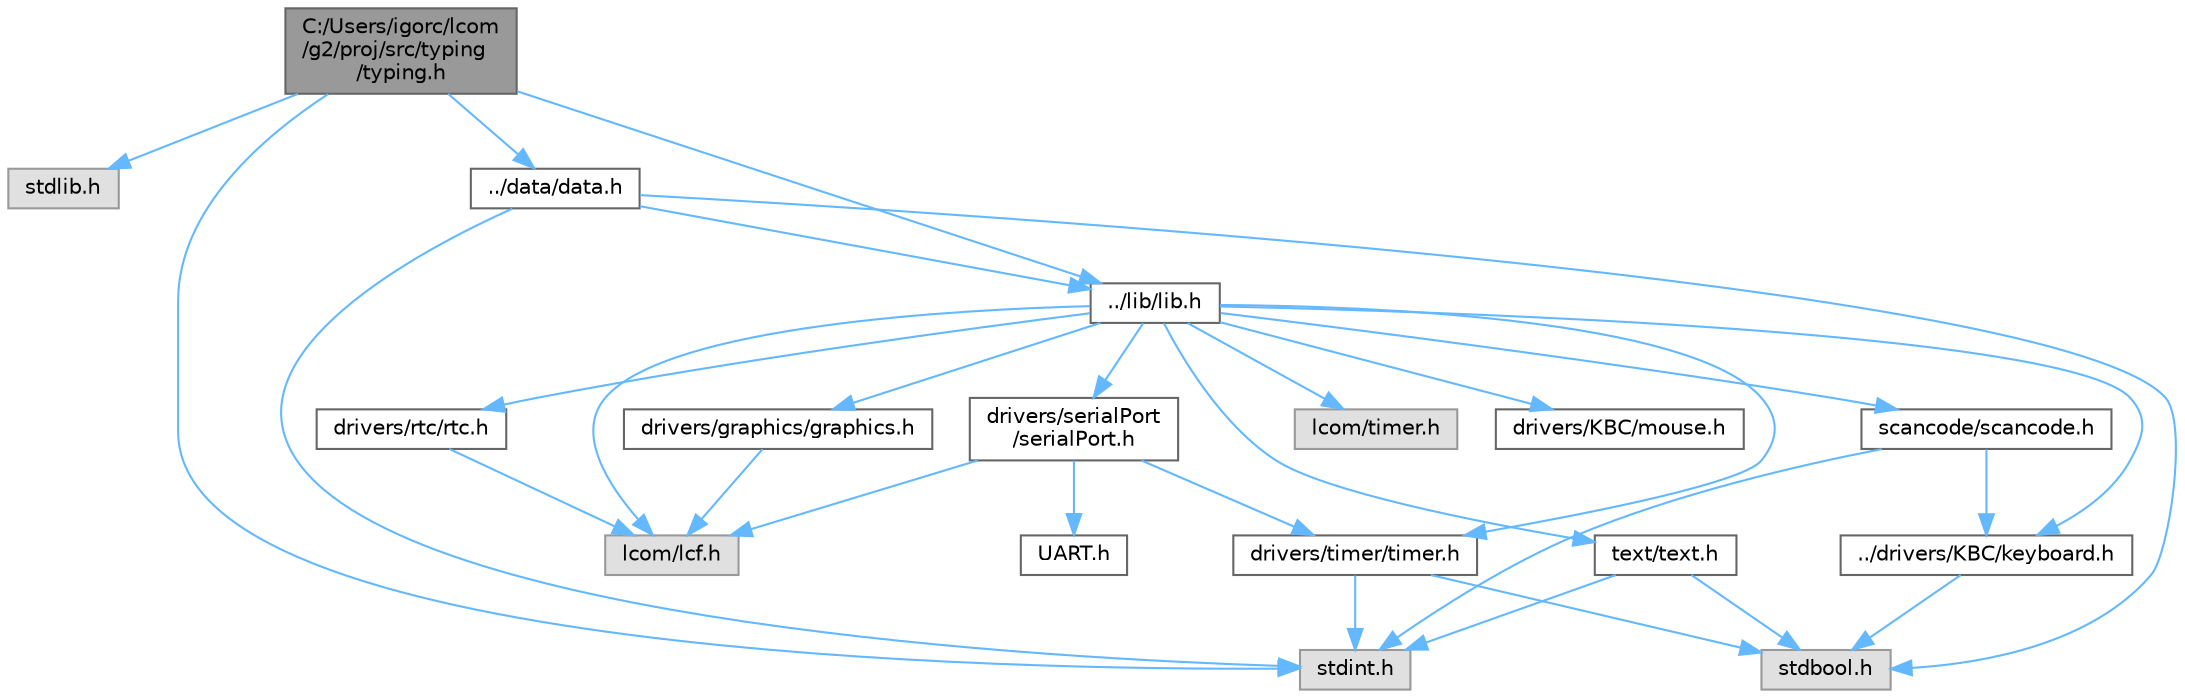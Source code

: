 digraph "C:/Users/igorc/lcom/g2/proj/src/typing/typing.h"
{
 // LATEX_PDF_SIZE
  bgcolor="transparent";
  edge [fontname=Helvetica,fontsize=10,labelfontname=Helvetica,labelfontsize=10];
  node [fontname=Helvetica,fontsize=10,shape=box,height=0.2,width=0.4];
  Node1 [id="Node000001",label="C:/Users/igorc/lcom\l/g2/proj/src/typing\l/typing.h",height=0.2,width=0.4,color="gray40", fillcolor="grey60", style="filled", fontcolor="black",tooltip=" "];
  Node1 -> Node2 [id="edge1_Node000001_Node000002",color="steelblue1",style="solid",tooltip=" "];
  Node2 [id="Node000002",label="stdlib.h",height=0.2,width=0.4,color="grey60", fillcolor="#E0E0E0", style="filled",tooltip=" "];
  Node1 -> Node3 [id="edge2_Node000001_Node000003",color="steelblue1",style="solid",tooltip=" "];
  Node3 [id="Node000003",label="stdint.h",height=0.2,width=0.4,color="grey60", fillcolor="#E0E0E0", style="filled",tooltip=" "];
  Node1 -> Node4 [id="edge3_Node000001_Node000004",color="steelblue1",style="solid",tooltip=" "];
  Node4 [id="Node000004",label="../lib/lib.h",height=0.2,width=0.4,color="grey40", fillcolor="white", style="filled",URL="$lib_8h.html",tooltip=" "];
  Node4 -> Node5 [id="edge4_Node000004_Node000005",color="steelblue1",style="solid",tooltip=" "];
  Node5 [id="Node000005",label="lcom/lcf.h",height=0.2,width=0.4,color="grey60", fillcolor="#E0E0E0", style="filled",tooltip=" "];
  Node4 -> Node6 [id="edge5_Node000004_Node000006",color="steelblue1",style="solid",tooltip=" "];
  Node6 [id="Node000006",label="text/text.h",height=0.2,width=0.4,color="grey40", fillcolor="white", style="filled",URL="$text_8h.html",tooltip=" "];
  Node6 -> Node3 [id="edge6_Node000006_Node000003",color="steelblue1",style="solid",tooltip=" "];
  Node6 -> Node7 [id="edge7_Node000006_Node000007",color="steelblue1",style="solid",tooltip=" "];
  Node7 [id="Node000007",label="stdbool.h",height=0.2,width=0.4,color="grey60", fillcolor="#E0E0E0", style="filled",tooltip=" "];
  Node4 -> Node8 [id="edge8_Node000004_Node000008",color="steelblue1",style="solid",tooltip=" "];
  Node8 [id="Node000008",label="scancode/scancode.h",height=0.2,width=0.4,color="grey40", fillcolor="white", style="filled",URL="$scancode_8h.html",tooltip=" "];
  Node8 -> Node3 [id="edge9_Node000008_Node000003",color="steelblue1",style="solid",tooltip=" "];
  Node8 -> Node9 [id="edge10_Node000008_Node000009",color="steelblue1",style="solid",tooltip=" "];
  Node9 [id="Node000009",label="../drivers/KBC/keyboard.h",height=0.2,width=0.4,color="grey40", fillcolor="white", style="filled",URL="$keyboard_8h.html",tooltip=" "];
  Node9 -> Node7 [id="edge11_Node000009_Node000007",color="steelblue1",style="solid",tooltip=" "];
  Node4 -> Node10 [id="edge12_Node000004_Node000010",color="steelblue1",style="solid",tooltip=" "];
  Node10 [id="Node000010",label="lcom/timer.h",height=0.2,width=0.4,color="grey60", fillcolor="#E0E0E0", style="filled",tooltip=" "];
  Node4 -> Node11 [id="edge13_Node000004_Node000011",color="steelblue1",style="solid",tooltip=" "];
  Node11 [id="Node000011",label="drivers/timer/timer.h",height=0.2,width=0.4,color="grey40", fillcolor="white", style="filled",URL="$timer_8h.html",tooltip=" "];
  Node11 -> Node7 [id="edge14_Node000011_Node000007",color="steelblue1",style="solid",tooltip=" "];
  Node11 -> Node3 [id="edge15_Node000011_Node000003",color="steelblue1",style="solid",tooltip=" "];
  Node4 -> Node12 [id="edge16_Node000004_Node000012",color="steelblue1",style="solid",tooltip=" "];
  Node12 [id="Node000012",label="drivers/graphics/graphics.h",height=0.2,width=0.4,color="grey40", fillcolor="white", style="filled",URL="$graphics_8h.html",tooltip=" "];
  Node12 -> Node5 [id="edge17_Node000012_Node000005",color="steelblue1",style="solid",tooltip=" "];
  Node4 -> Node9 [id="edge18_Node000004_Node000009",color="steelblue1",style="solid",tooltip=" "];
  Node4 -> Node13 [id="edge19_Node000004_Node000013",color="steelblue1",style="solid",tooltip=" "];
  Node13 [id="Node000013",label="drivers/KBC/mouse.h",height=0.2,width=0.4,color="grey40", fillcolor="white", style="filled",URL="$mouse_8h.html",tooltip=" "];
  Node4 -> Node14 [id="edge20_Node000004_Node000014",color="steelblue1",style="solid",tooltip=" "];
  Node14 [id="Node000014",label="drivers/serialPort\l/serialPort.h",height=0.2,width=0.4,color="grey40", fillcolor="white", style="filled",URL="$serialPort_8h.html",tooltip=" "];
  Node14 -> Node5 [id="edge21_Node000014_Node000005",color="steelblue1",style="solid",tooltip=" "];
  Node14 -> Node11 [id="edge22_Node000014_Node000011",color="steelblue1",style="solid",tooltip=" "];
  Node14 -> Node15 [id="edge23_Node000014_Node000015",color="steelblue1",style="solid",tooltip=" "];
  Node15 [id="Node000015",label="UART.h",height=0.2,width=0.4,color="grey40", fillcolor="white", style="filled",URL="$UART_8h.html",tooltip=" "];
  Node4 -> Node16 [id="edge24_Node000004_Node000016",color="steelblue1",style="solid",tooltip=" "];
  Node16 [id="Node000016",label="drivers/rtc/rtc.h",height=0.2,width=0.4,color="grey40", fillcolor="white", style="filled",URL="$rtc_8h.html",tooltip=" "];
  Node16 -> Node5 [id="edge25_Node000016_Node000005",color="steelblue1",style="solid",tooltip=" "];
  Node1 -> Node17 [id="edge26_Node000001_Node000017",color="steelblue1",style="solid",tooltip=" "];
  Node17 [id="Node000017",label="../data/data.h",height=0.2,width=0.4,color="grey40", fillcolor="white", style="filled",URL="$data_8h.html",tooltip=" "];
  Node17 -> Node3 [id="edge27_Node000017_Node000003",color="steelblue1",style="solid",tooltip=" "];
  Node17 -> Node7 [id="edge28_Node000017_Node000007",color="steelblue1",style="solid",tooltip=" "];
  Node17 -> Node4 [id="edge29_Node000017_Node000004",color="steelblue1",style="solid",tooltip=" "];
}
